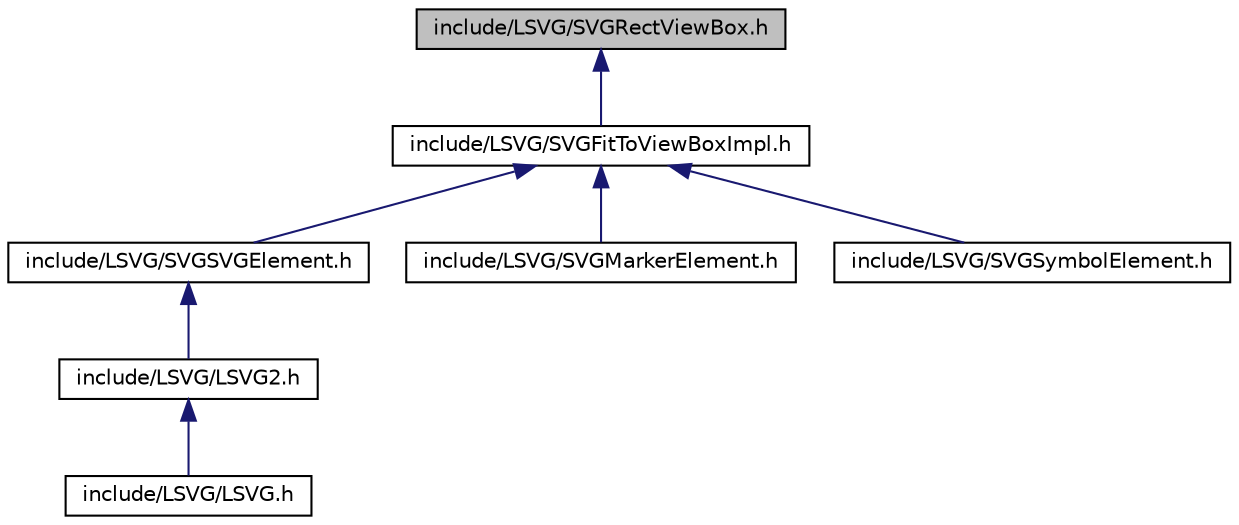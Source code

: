 digraph G
{
  edge [fontname="Helvetica",fontsize="10",labelfontname="Helvetica",labelfontsize="10"];
  node [fontname="Helvetica",fontsize="10",shape=record];
  Node1 [label="include/LSVG/SVGRectViewBox.h",height=0.2,width=0.4,color="black", fillcolor="grey75", style="filled" fontcolor="black"];
  Node1 -> Node2 [dir="back",color="midnightblue",fontsize="10",style="solid",fontname="Helvetica"];
  Node2 [label="include/LSVG/SVGFitToViewBoxImpl.h",height=0.2,width=0.4,color="black", fillcolor="white", style="filled",URL="$_s_v_g_fit_to_view_box_impl_8h.html"];
  Node2 -> Node3 [dir="back",color="midnightblue",fontsize="10",style="solid",fontname="Helvetica"];
  Node3 [label="include/LSVG/SVGSVGElement.h",height=0.2,width=0.4,color="black", fillcolor="white", style="filled",URL="$_s_v_g_s_v_g_element_8h.html"];
  Node3 -> Node4 [dir="back",color="midnightblue",fontsize="10",style="solid",fontname="Helvetica"];
  Node4 [label="include/LSVG/LSVG2.h",height=0.2,width=0.4,color="black", fillcolor="white", style="filled",URL="$_l_s_v_g2_8h.html"];
  Node4 -> Node5 [dir="back",color="midnightblue",fontsize="10",style="solid",fontname="Helvetica"];
  Node5 [label="include/LSVG/LSVG.h",height=0.2,width=0.4,color="black", fillcolor="white", style="filled",URL="$_l_s_v_g_8h.html"];
  Node2 -> Node6 [dir="back",color="midnightblue",fontsize="10",style="solid",fontname="Helvetica"];
  Node6 [label="include/LSVG/SVGMarkerElement.h",height=0.2,width=0.4,color="black", fillcolor="white", style="filled",URL="$_s_v_g_marker_element_8h.html"];
  Node2 -> Node7 [dir="back",color="midnightblue",fontsize="10",style="solid",fontname="Helvetica"];
  Node7 [label="include/LSVG/SVGSymbolElement.h",height=0.2,width=0.4,color="black", fillcolor="white", style="filled",URL="$_s_v_g_symbol_element_8h.html"];
}
